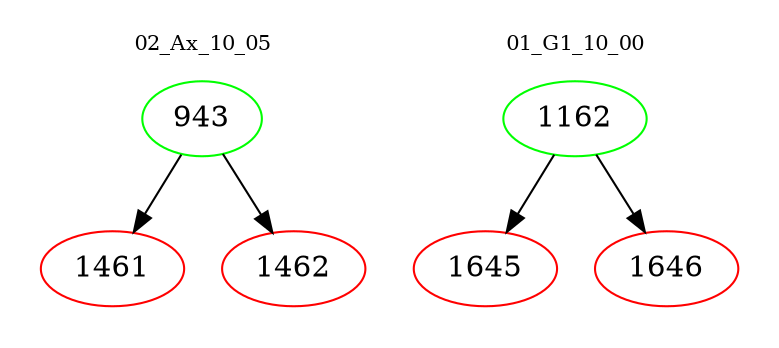 digraph{
subgraph cluster_0 {
color = white
label = "02_Ax_10_05";
fontsize=10;
T0_943 [label="943", color="green"]
T0_943 -> T0_1461 [color="black"]
T0_1461 [label="1461", color="red"]
T0_943 -> T0_1462 [color="black"]
T0_1462 [label="1462", color="red"]
}
subgraph cluster_1 {
color = white
label = "01_G1_10_00";
fontsize=10;
T1_1162 [label="1162", color="green"]
T1_1162 -> T1_1645 [color="black"]
T1_1645 [label="1645", color="red"]
T1_1162 -> T1_1646 [color="black"]
T1_1646 [label="1646", color="red"]
}
}

